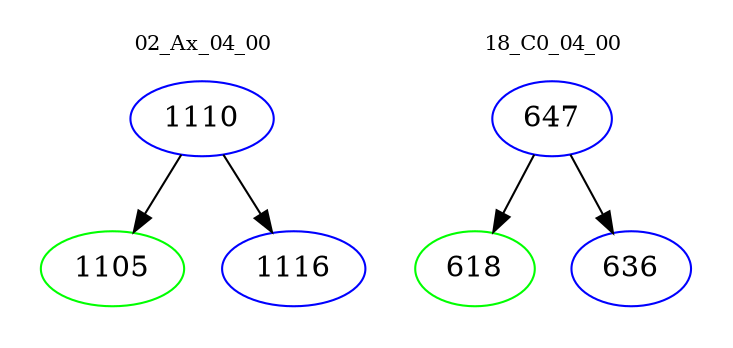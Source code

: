 digraph{
subgraph cluster_0 {
color = white
label = "02_Ax_04_00";
fontsize=10;
T0_1110 [label="1110", color="blue"]
T0_1110 -> T0_1105 [color="black"]
T0_1105 [label="1105", color="green"]
T0_1110 -> T0_1116 [color="black"]
T0_1116 [label="1116", color="blue"]
}
subgraph cluster_1 {
color = white
label = "18_C0_04_00";
fontsize=10;
T1_647 [label="647", color="blue"]
T1_647 -> T1_618 [color="black"]
T1_618 [label="618", color="green"]
T1_647 -> T1_636 [color="black"]
T1_636 [label="636", color="blue"]
}
}

